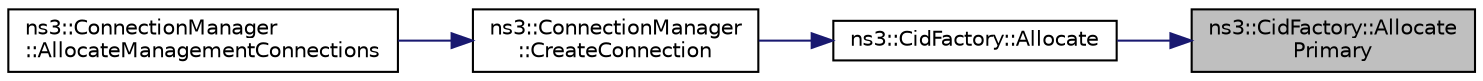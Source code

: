 digraph "ns3::CidFactory::AllocatePrimary"
{
 // LATEX_PDF_SIZE
  edge [fontname="Helvetica",fontsize="10",labelfontname="Helvetica",labelfontsize="10"];
  node [fontname="Helvetica",fontsize="10",shape=record];
  rankdir="RL";
  Node1 [label="ns3::CidFactory::Allocate\lPrimary",height=0.2,width=0.4,color="black", fillcolor="grey75", style="filled", fontcolor="black",tooltip="This function returns the next primary basic CID."];
  Node1 -> Node2 [dir="back",color="midnightblue",fontsize="10",style="solid",fontname="Helvetica"];
  Node2 [label="ns3::CidFactory::Allocate",height=0.2,width=0.4,color="black", fillcolor="white", style="filled",URL="$classns3_1_1_cid_factory.html#a59d1440e0e9018066f91dce413db209c",tooltip="This function returns the next CID for the specified type."];
  Node2 -> Node3 [dir="back",color="midnightblue",fontsize="10",style="solid",fontname="Helvetica"];
  Node3 [label="ns3::ConnectionManager\l::CreateConnection",height=0.2,width=0.4,color="black", fillcolor="white", style="filled",URL="$classns3_1_1_connection_manager.html#aaec72a700ee59aa15f5495b9dcb2abc1",tooltip="create a connection of type type"];
  Node3 -> Node4 [dir="back",color="midnightblue",fontsize="10",style="solid",fontname="Helvetica"];
  Node4 [label="ns3::ConnectionManager\l::AllocateManagementConnections",height=0.2,width=0.4,color="black", fillcolor="white", style="filled",URL="$classns3_1_1_connection_manager.html#a3eeae1aedd0ae2ced29065c0efbc3977",tooltip="allocates the management connection for an ss record."];
}
